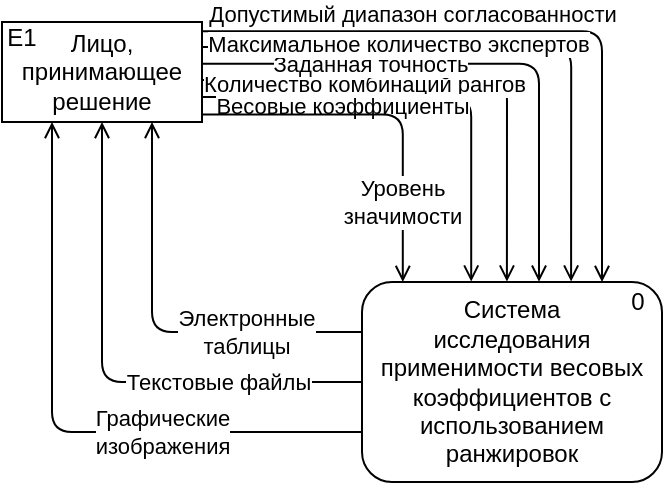 <mxfile version="22.0.4" type="github" pages="3">
  <diagram name="Уровень 0" id="52a04d89-c75d-2922-d76d-85b35f80e030">
    <mxGraphModel dx="1434" dy="758" grid="0" gridSize="10" guides="1" tooltips="1" connect="1" arrows="1" fold="1" page="1" pageScale="1" pageWidth="1100" pageHeight="850" background="none" math="0" shadow="0">
      <root>
        <mxCell id="0" />
        <mxCell id="1" parent="0" />
        <mxCell id="oWTbGT4PJ1LRHprJ6aO2-4" value="" style="group" parent="1" vertex="1" connectable="0">
          <mxGeometry x="340" y="205" width="153" height="105" as="geometry" />
        </mxCell>
        <mxCell id="oWTbGT4PJ1LRHprJ6aO2-2" value="Система&lt;br&gt;исследования применимости весовых коэффициентов с использованием ранжировок" style="html=1;dashed=0;whiteSpace=wrap;border-radius=5px;rounded=1;" parent="oWTbGT4PJ1LRHprJ6aO2-4" vertex="1">
          <mxGeometry y="5" width="150" height="100" as="geometry" />
        </mxCell>
        <mxCell id="oWTbGT4PJ1LRHprJ6aO2-3" value="0" style="shape=ellipse;html=1;dashed=0;whiteSpace=wrap;aspect=fixed;perimeter=ellipsePerimeter;strokeColor=none;fillColor=none;" parent="oWTbGT4PJ1LRHprJ6aO2-4" vertex="1">
          <mxGeometry x="123" width="30" height="30" as="geometry" />
        </mxCell>
        <mxCell id="oWTbGT4PJ1LRHprJ6aO2-6" value="" style="group" parent="1" vertex="1" connectable="0">
          <mxGeometry x="160" y="80" width="100" height="50" as="geometry" />
        </mxCell>
        <mxCell id="oWTbGT4PJ1LRHprJ6aO2-1" value="Лицо,&lt;br&gt;принимающее&lt;br&gt;решение" style="html=1;dashed=0;whiteSpace=wrap;" parent="oWTbGT4PJ1LRHprJ6aO2-6" vertex="1">
          <mxGeometry width="100" height="50" as="geometry" />
        </mxCell>
        <mxCell id="oWTbGT4PJ1LRHprJ6aO2-5" value="E1" style="rounded=0;whiteSpace=wrap;html=1;strokeColor=none;fillColor=none;" parent="oWTbGT4PJ1LRHprJ6aO2-6" vertex="1">
          <mxGeometry width="20" height="15" as="geometry" />
        </mxCell>
        <mxCell id="oWTbGT4PJ1LRHprJ6aO2-7" value="Допустимый диапазон согласованности" style="edgeStyle=orthogonalEdgeStyle;rounded=1;orthogonalLoop=1;jettySize=auto;html=1;entryX=0.8;entryY=0;entryDx=0;entryDy=0;endArrow=open;endFill=0;exitX=1;exitY=0.092;exitDx=0;exitDy=0;exitPerimeter=0;entryPerimeter=0;" parent="1" source="oWTbGT4PJ1LRHprJ6aO2-1" target="oWTbGT4PJ1LRHprJ6aO2-2" edge="1">
          <mxGeometry x="-0.355" y="9" relative="1" as="geometry">
            <mxPoint as="offset" />
          </mxGeometry>
        </mxCell>
        <mxCell id="oWTbGT4PJ1LRHprJ6aO2-8" value="Графические&lt;br&gt;изображения" style="edgeStyle=orthogonalEdgeStyle;rounded=1;orthogonalLoop=1;jettySize=auto;html=1;entryX=0.25;entryY=1;entryDx=0;entryDy=0;endArrow=open;endFill=0;exitX=0;exitY=0.75;exitDx=0;exitDy=0;" parent="1" source="oWTbGT4PJ1LRHprJ6aO2-2" target="oWTbGT4PJ1LRHprJ6aO2-1" edge="1">
          <mxGeometry x="-0.355" relative="1" as="geometry">
            <mxPoint as="offset" />
          </mxGeometry>
        </mxCell>
        <mxCell id="oWTbGT4PJ1LRHprJ6aO2-11" value="Количество комбинаций рангов" style="edgeStyle=orthogonalEdgeStyle;rounded=1;orthogonalLoop=1;jettySize=auto;html=1;endArrow=open;endFill=0;exitX=1.002;exitY=0.579;exitDx=0;exitDy=0;exitPerimeter=0;entryX=0.483;entryY=-0.002;entryDx=0;entryDy=0;entryPerimeter=0;" parent="1" source="oWTbGT4PJ1LRHprJ6aO2-1" target="oWTbGT4PJ1LRHprJ6aO2-2" edge="1">
          <mxGeometry x="-0.361" y="-2" relative="1" as="geometry">
            <mxPoint x="271" y="110" as="sourcePoint" />
            <mxPoint x="420" y="210" as="targetPoint" />
            <mxPoint as="offset" />
          </mxGeometry>
        </mxCell>
        <mxCell id="oWTbGT4PJ1LRHprJ6aO2-12" value="Весовые коэффициенты" style="edgeStyle=orthogonalEdgeStyle;rounded=1;orthogonalLoop=1;jettySize=auto;html=1;endArrow=open;endFill=0;exitX=1;exitY=0.75;exitDx=0;exitDy=0;entryX=0.364;entryY=-0.002;entryDx=0;entryDy=0;entryPerimeter=0;" parent="1" source="oWTbGT4PJ1LRHprJ6aO2-1" target="oWTbGT4PJ1LRHprJ6aO2-2" edge="1">
          <mxGeometry x="-0.383" y="-4" relative="1" as="geometry">
            <mxPoint x="270" y="121" as="sourcePoint" />
            <mxPoint x="400" y="210" as="targetPoint" />
            <mxPoint as="offset" />
          </mxGeometry>
        </mxCell>
        <mxCell id="oWTbGT4PJ1LRHprJ6aO2-13" value="Уровень&lt;br&gt;значимости" style="edgeStyle=orthogonalEdgeStyle;rounded=1;orthogonalLoop=1;jettySize=auto;html=1;endArrow=open;endFill=0;exitX=1;exitY=0.925;exitDx=0;exitDy=0;exitPerimeter=0;entryX=0.136;entryY=0;entryDx=0;entryDy=0;entryPerimeter=0;" parent="1" source="oWTbGT4PJ1LRHprJ6aO2-1" target="oWTbGT4PJ1LRHprJ6aO2-2" edge="1">
          <mxGeometry x="0.566" relative="1" as="geometry">
            <mxPoint x="270" y="130" as="sourcePoint" />
            <mxPoint x="410" y="220" as="targetPoint" />
            <mxPoint as="offset" />
          </mxGeometry>
        </mxCell>
        <mxCell id="oWTbGT4PJ1LRHprJ6aO2-27" value="Электронные&lt;br&gt;таблицы" style="edgeStyle=orthogonalEdgeStyle;rounded=1;orthogonalLoop=1;jettySize=auto;html=1;entryX=0.75;entryY=1;entryDx=0;entryDy=0;endArrow=open;endFill=0;exitX=0;exitY=0.25;exitDx=0;exitDy=0;" parent="1" source="oWTbGT4PJ1LRHprJ6aO2-2" target="oWTbGT4PJ1LRHprJ6aO2-1" edge="1">
          <mxGeometry x="-0.448" relative="1" as="geometry">
            <mxPoint x="350" y="270" as="sourcePoint" />
            <mxPoint x="180" y="140" as="targetPoint" />
            <mxPoint as="offset" />
          </mxGeometry>
        </mxCell>
        <mxCell id="oWTbGT4PJ1LRHprJ6aO2-10" value="Заданная точность" style="edgeStyle=orthogonalEdgeStyle;rounded=1;orthogonalLoop=1;jettySize=auto;html=1;entryX=0.59;entryY=-0.001;entryDx=0;entryDy=0;endArrow=open;endFill=0;exitX=1.002;exitY=0.418;exitDx=0;exitDy=0;entryPerimeter=0;exitPerimeter=0;" parent="1" source="oWTbGT4PJ1LRHprJ6aO2-1" target="oWTbGT4PJ1LRHprJ6aO2-2" edge="1">
          <mxGeometry x="-0.396" relative="1" as="geometry">
            <mxPoint x="270" y="103" as="sourcePoint" />
            <mxPoint x="455" y="220" as="targetPoint" />
            <mxPoint as="offset" />
          </mxGeometry>
        </mxCell>
        <mxCell id="oWTbGT4PJ1LRHprJ6aO2-9" value="Максимальное количество экспертов" style="edgeStyle=orthogonalEdgeStyle;rounded=1;orthogonalLoop=1;jettySize=auto;html=1;entryX=0.697;entryY=-0.002;entryDx=0;entryDy=0;endArrow=open;endFill=0;exitX=1;exitY=0.25;exitDx=0;exitDy=0;entryPerimeter=0;" parent="1" source="oWTbGT4PJ1LRHprJ6aO2-1" target="oWTbGT4PJ1LRHprJ6aO2-2" edge="1">
          <mxGeometry x="-0.351" y="2" relative="1" as="geometry">
            <mxPoint x="270" y="95" as="sourcePoint" />
            <mxPoint x="470" y="220" as="targetPoint" />
            <mxPoint as="offset" />
          </mxGeometry>
        </mxCell>
        <mxCell id="YdZolKqYLCWd1YVnNXKo-1" value="Текстовые файлы" style="edgeStyle=orthogonalEdgeStyle;rounded=1;orthogonalLoop=1;jettySize=auto;html=1;entryX=0.5;entryY=1;entryDx=0;entryDy=0;endArrow=open;endFill=0;exitX=0;exitY=0.5;exitDx=0;exitDy=0;" parent="1" source="oWTbGT4PJ1LRHprJ6aO2-2" target="oWTbGT4PJ1LRHprJ6aO2-1" edge="1">
          <mxGeometry x="-0.448" relative="1" as="geometry">
            <mxPoint x="350" y="245" as="sourcePoint" />
            <mxPoint x="245" y="140" as="targetPoint" />
            <mxPoint as="offset" />
          </mxGeometry>
        </mxCell>
      </root>
    </mxGraphModel>
  </diagram>
  <diagram id="nEhlRCSoVh1ugewXg1Bu" name="Уровень 1">
    <mxGraphModel dx="1195" dy="632" grid="1" gridSize="10" guides="1" tooltips="1" connect="1" arrows="1" fold="1" page="1" pageScale="1" pageWidth="827" pageHeight="1169" math="0" shadow="0">
      <root>
        <mxCell id="0" />
        <mxCell id="1" parent="0" />
        <mxCell id="tAZX2H4mfMrN9P4n4jRV-1" value="Уровень&lt;br style=&quot;font-size: 8px;&quot;&gt;значимости" style="endArrow=openThin;html=1;rounded=0;endFill=0;entryX=0.75;entryY=0;entryDx=0;entryDy=0;fontSize=8;" parent="1" target="TvzHAY7ZZ8JFt3XVQWxm-3" edge="1">
          <mxGeometry x="0.002" width="50" height="50" relative="1" as="geometry">
            <mxPoint x="232" y="30" as="sourcePoint" />
            <mxPoint x="490" y="180" as="targetPoint" />
            <mxPoint as="offset" />
          </mxGeometry>
        </mxCell>
        <mxCell id="VoEEvDSDLY2ooPTzQ5qZ-1" value="Весовые&lt;br style=&quot;font-size: 8px;&quot;&gt;коэффициенты" style="endArrow=openThin;html=1;rounded=0;endFill=0;entryX=0.75;entryY=0;entryDx=0;entryDy=0;fontSize=8;" parent="1" edge="1">
          <mxGeometry width="50" height="50" relative="1" as="geometry">
            <mxPoint x="150" y="30" as="sourcePoint" />
            <mxPoint x="151" y="125" as="targetPoint" />
          </mxGeometry>
        </mxCell>
        <mxCell id="DRrfU3QE0jib7lfwXf2O-5" value="Электронная&lt;br style=&quot;font-size: 8px;&quot;&gt;таблица&lt;br style=&quot;font-size: 8px;&quot;&gt;с входными&lt;br style=&quot;font-size: 8px;&quot;&gt;данными&lt;br style=&quot;font-size: 8px;&quot;&gt;для экспертов" style="edgeStyle=elbowEdgeStyle;rounded=0;orthogonalLoop=1;jettySize=auto;html=1;endArrow=openThin;endFill=0;entryX=1;entryY=0.5;entryDx=0;entryDy=0;fontSize=8;" parent="1" source="ZBRSyutQxxAG7Q9DfjHJ-3" target="P8uqClvPOzKiS5UQ_5oF-3" edge="1">
          <mxGeometry relative="1" as="geometry">
            <mxPoint x="786" y="355" as="targetPoint" />
            <Array as="points">
              <mxPoint x="791" y="453" />
            </Array>
          </mxGeometry>
        </mxCell>
        <mxCell id="ZBRSyutQxxAG7Q9DfjHJ-3" value="&lt;font style=&quot;font-size: 12px;&quot;&gt;D1&lt;/font&gt;" style="html=1;dashed=0;whiteSpace=wrap;shape=mxgraph.dfd.dataStoreID;align=left;spacingLeft=3;points=[[0,0],[0.5,0],[1,0],[0,0.5],[1,0.5],[0,1],[0.5,1],[1,1]];fontSize=8;" parent="1" vertex="1">
          <mxGeometry x="480" y="160" width="160" height="30" as="geometry" />
        </mxCell>
        <mxCell id="DRrfU3QE0jib7lfwXf2O-4" value="Текстовый&lt;br style=&quot;font-size: 8px;&quot;&gt;файл" style="rounded=0;orthogonalLoop=1;jettySize=auto;html=1;endArrow=openThin;endFill=0;exitX=0.779;exitY=0.99;exitDx=0;exitDy=0;exitPerimeter=0;fontSize=8;entryX=0.75;entryY=0;entryDx=0;entryDy=0;" parent="1" source="ZBRSyutQxxAG7Q9DfjHJ-8" target="P8uqClvPOzKiS5UQ_5oF-3" edge="1">
          <mxGeometry relative="1" as="geometry">
            <Array as="points">
              <mxPoint x="708" y="377" />
              <mxPoint x="753" y="377" />
              <mxPoint x="753" y="604" />
              <mxPoint x="689" y="604" />
            </Array>
            <mxPoint x="690" y="659" as="targetPoint" />
          </mxGeometry>
        </mxCell>
        <mxCell id="ZBRSyutQxxAG7Q9DfjHJ-8" value="&lt;font style=&quot;font-size: 12px;&quot;&gt;D2&lt;/font&gt;" style="html=1;dashed=0;whiteSpace=wrap;shape=mxgraph.dfd.dataStoreID;align=left;spacingLeft=3;points=[[0,0],[0.5,0],[1,0],[0,0.5],[1,0.5],[0,1],[0.5,1],[1,1]];fontSize=8;" parent="1" vertex="1">
          <mxGeometry x="584" y="270" width="160" height="30" as="geometry" />
        </mxCell>
        <mxCell id="ZBRSyutQxxAG7Q9DfjHJ-13" value="&#xa;&lt;span style=&quot;color: rgb(0, 0, 0); font-family: Helvetica; font-size: 12px; font-style: normal; font-variant-ligatures: normal; font-variant-caps: normal; font-weight: 400; letter-spacing: normal; orphans: 2; text-align: center; text-indent: 0px; text-transform: none; widows: 2; word-spacing: 0px; -webkit-text-stroke-width: 0px; background-color: rgb(251, 251, 251); text-decoration-thickness: initial; text-decoration-style: initial; text-decoration-color: initial; float: none; display: inline !important;&quot;&gt;Электронная таблица&lt;/span&gt;&lt;br style=&quot;border-color: var(--border-color); color: rgb(0, 0, 0); font-family: Helvetica; font-size: 12px; font-style: normal; font-variant-ligatures: normal; font-variant-caps: normal; font-weight: 400; letter-spacing: normal; orphans: 2; text-align: center; text-indent: 0px; text-transform: none; widows: 2; word-spacing: 0px; -webkit-text-stroke-width: 0px; background-color: rgb(251, 251, 251); text-decoration-thickness: initial; text-decoration-style: initial; text-decoration-color: initial;&quot;&gt;&lt;span style=&quot;color: rgb(0, 0, 0); font-family: Helvetica; font-size: 12px; font-style: normal; font-variant-ligatures: normal; font-variant-caps: normal; font-weight: 400; letter-spacing: normal; orphans: 2; text-align: center; text-indent: 0px; text-transform: none; widows: 2; word-spacing: 0px; -webkit-text-stroke-width: 0px; background-color: rgb(251, 251, 251); text-decoration-thickness: initial; text-decoration-style: initial; text-decoration-color: initial; float: none; display: inline !important;&quot;&gt;&quot;общая_информация&quot;&lt;/span&gt;&#xa;&#xa;" style="text;html=1;strokeColor=none;fillColor=none;align=center;verticalAlign=middle;whiteSpace=wrap;rounded=0;fontSize=12;" parent="1" vertex="1">
          <mxGeometry x="550" y="177" width="50" height="10" as="geometry" />
        </mxCell>
        <mxCell id="ZBRSyutQxxAG7Q9DfjHJ-14" value="Текстовый файл&amp;nbsp;&lt;br style=&quot;font-size: 12px;&quot;&gt;&quot;отчет&quot;" style="text;html=1;strokeColor=none;fillColor=none;align=center;verticalAlign=middle;whiteSpace=wrap;rounded=0;fontSize=12;" parent="1" vertex="1">
          <mxGeometry x="614" y="280" width="130" height="10" as="geometry" />
        </mxCell>
        <mxCell id="ZBRSyutQxxAG7Q9DfjHJ-15" value="" style="group;fontSize=8;shadow=1;" parent="1" vertex="1" connectable="0">
          <mxGeometry x="230" y="300" width="153" height="105" as="geometry" />
        </mxCell>
        <mxCell id="ZBRSyutQxxAG7Q9DfjHJ-16" value="Расчёт ранжировок от экспертов" style="html=1;dashed=0;whiteSpace=wrap;border-radius=5px;rounded=1;shadow=1;glass=0;fontSize=12;" parent="ZBRSyutQxxAG7Q9DfjHJ-15" vertex="1">
          <mxGeometry y="5" width="150" height="100" as="geometry" />
        </mxCell>
        <mxCell id="ZBRSyutQxxAG7Q9DfjHJ-17" value="2" style="shape=ellipse;html=1;dashed=0;whiteSpace=wrap;aspect=fixed;perimeter=ellipsePerimeter;strokeColor=none;fillColor=none;fontSize=12;" parent="ZBRSyutQxxAG7Q9DfjHJ-15" vertex="1">
          <mxGeometry x="123" width="30" height="30" as="geometry" />
        </mxCell>
        <mxCell id="ZBRSyutQxxAG7Q9DfjHJ-24" value="Матрица из&lt;br style=&quot;font-size: 8px;&quot;&gt;комбинаций&lt;br style=&quot;font-size: 8px;&quot;&gt;рангов" style="endArrow=none;html=1;endFill=0;edgeStyle=elbowEdgeStyle;elbow=vertical;jumpStyle=none;exitX=0.5;exitY=0;exitDx=0;exitDy=0;startArrow=openThin;startFill=0;fontSize=8;rounded=0;entryX=0.282;entryY=0.992;entryDx=0;entryDy=0;entryPerimeter=0;" parent="1" source="ZBRSyutQxxAG7Q9DfjHJ-16" edge="1" target="ZBRSyutQxxAG7Q9DfjHJ-3">
          <mxGeometry x="0.19" width="50" height="50" relative="1" as="geometry">
            <mxPoint x="256" y="278" as="sourcePoint" />
            <mxPoint x="392" y="175" as="targetPoint" />
            <Array as="points">
              <mxPoint x="364" y="220" />
            </Array>
            <mxPoint as="offset" />
          </mxGeometry>
        </mxCell>
        <mxCell id="TvzHAY7ZZ8JFt3XVQWxm-2" value="" style="group;fontSize=8;" parent="1" vertex="1" connectable="0">
          <mxGeometry x="120" y="120" width="153" height="105" as="geometry" />
        </mxCell>
        <mxCell id="s-TP4yvau5YRzcV3XmUi-1" style="edgeStyle=orthogonalEdgeStyle;rounded=0;orthogonalLoop=1;jettySize=auto;html=1;endArrow=none;endFill=0;fontSize=8;" parent="TvzHAY7ZZ8JFt3XVQWxm-2" source="TvzHAY7ZZ8JFt3XVQWxm-3" edge="1">
          <mxGeometry relative="1" as="geometry">
            <mxPoint x="340.721" y="55" as="targetPoint" />
          </mxGeometry>
        </mxCell>
        <mxCell id="TvzHAY7ZZ8JFt3XVQWxm-3" value="Обработка входных данных" style="html=1;dashed=0;whiteSpace=wrap;border-radius=5px;rounded=1;shadow=1;fontSize=12;" parent="TvzHAY7ZZ8JFt3XVQWxm-2" vertex="1">
          <mxGeometry y="5" width="150" height="100" as="geometry" />
        </mxCell>
        <mxCell id="TvzHAY7ZZ8JFt3XVQWxm-4" value="1" style="shape=ellipse;html=1;dashed=0;whiteSpace=wrap;aspect=fixed;perimeter=ellipsePerimeter;strokeColor=none;fillColor=none;fontSize=12;" parent="TvzHAY7ZZ8JFt3XVQWxm-2" vertex="1">
          <mxGeometry x="123" width="30" height="30" as="geometry" />
        </mxCell>
        <mxCell id="EWxJyevyDxl_vBNgvt2L-1" value="&lt;font style=&quot;font-size: 8px;&quot;&gt;Количество&lt;br style=&quot;border-color: var(--border-color); font-size: 8px;&quot;&gt;комбинаций&lt;br style=&quot;border-color: var(--border-color); font-size: 8px;&quot;&gt;рангов&lt;/font&gt;" style="endArrow=openThin;html=1;rounded=0;endFill=0;entryX=0;entryY=0.5;entryDx=0;entryDy=0;fontSize=8;" parent="1" target="TvzHAY7ZZ8JFt3XVQWxm-3" edge="1">
          <mxGeometry width="50" height="50" relative="1" as="geometry">
            <mxPoint x="7" y="175" as="sourcePoint" />
            <mxPoint x="77" y="163" as="targetPoint" />
          </mxGeometry>
        </mxCell>
        <mxCell id="EWxJyevyDxl_vBNgvt2L-7" value="" style="group;fontSize=8;shadow=1;" parent="1" vertex="1" connectable="0">
          <mxGeometry x="372" y="480" width="153" height="105" as="geometry" />
        </mxCell>
        <mxCell id="EWxJyevyDxl_vBNgvt2L-9" value="Проверка допустимости решения" style="html=1;dashed=0;whiteSpace=wrap;border-radius=5px;rounded=1;shadow=1;perimeterSpacing=0;strokeWidth=1;fontSize=12;" parent="EWxJyevyDxl_vBNgvt2L-7" vertex="1">
          <mxGeometry y="5" width="150" height="100" as="geometry" />
        </mxCell>
        <mxCell id="EWxJyevyDxl_vBNgvt2L-10" value="3" style="shape=ellipse;html=1;dashed=0;whiteSpace=wrap;aspect=fixed;perimeter=ellipsePerimeter;strokeColor=none;fillColor=none;fontSize=12;" parent="EWxJyevyDxl_vBNgvt2L-7" vertex="1">
          <mxGeometry x="123" width="30" height="30" as="geometry" />
        </mxCell>
        <mxCell id="EWxJyevyDxl_vBNgvt2L-31" value="Статистические показатели матриц,&lt;br style=&quot;font-size: 8px;&quot;&gt;матрицы,&lt;br style=&quot;font-size: 8px;&quot;&gt;весовые коэффициенты матриц" style="endArrow=openThin;html=1;rounded=0;endFill=0;entryX=-0.001;entryY=0.347;entryDx=0;entryDy=0;exitX=0.5;exitY=1;exitDx=0;exitDy=0;edgeStyle=elbowEdgeStyle;entryPerimeter=0;fontSize=8;elbow=vertical;" parent="1" source="ZBRSyutQxxAG7Q9DfjHJ-16" target="EWxJyevyDxl_vBNgvt2L-9" edge="1">
          <mxGeometry x="-0.649" y="2" width="50" height="50" relative="1" as="geometry">
            <mxPoint x="336" y="520" as="sourcePoint" />
            <mxPoint x="388" y="448" as="targetPoint" />
            <Array as="points">
              <mxPoint x="325" y="520" />
            </Array>
            <mxPoint as="offset" />
          </mxGeometry>
        </mxCell>
        <mxCell id="DRrfU3QE0jib7lfwXf2O-1" value="Электронная таблица&lt;br style=&quot;font-size: 8px;&quot;&gt;с решением экспертов" style="edgeStyle=elbowEdgeStyle;rounded=0;orthogonalLoop=1;jettySize=auto;html=1;entryX=0;entryY=0.5;entryDx=0;entryDy=0;endArrow=openThin;endFill=0;fontSize=8;elbow=vertical;" parent="1" source="EWxJyevyDxl_vBNgvt2L-33" target="P8uqClvPOzKiS5UQ_5oF-3" edge="1">
          <mxGeometry x="0.15" y="6" relative="1" as="geometry">
            <Array as="points">
              <mxPoint x="445" y="739" />
            </Array>
            <mxPoint as="offset" />
          </mxGeometry>
        </mxCell>
        <mxCell id="EWxJyevyDxl_vBNgvt2L-33" value="&lt;font style=&quot;font-size: 12px;&quot;&gt;D3&lt;/font&gt;" style="html=1;dashed=0;whiteSpace=wrap;shape=mxgraph.dfd.dataStoreID;align=left;spacingLeft=3;points=[[0,0],[0.5,0],[1,0],[0,0.5],[1,0.5],[0,1],[0.5,1],[1,1]];fontSize=8;" parent="1" vertex="1">
          <mxGeometry x="365" y="655" width="160" height="30" as="geometry" />
        </mxCell>
        <mxCell id="EWxJyevyDxl_vBNgvt2L-34" value="Электронная таблица&lt;br style=&quot;font-size: 12px;&quot;&gt;&quot;выбор_№_экспертов&quot;" style="text;html=1;strokeColor=none;fillColor=none;align=center;verticalAlign=middle;whiteSpace=wrap;rounded=0;fontSize=12;" parent="1" vertex="1">
          <mxGeometry x="395" y="665" width="130" height="10" as="geometry" />
        </mxCell>
        <mxCell id="EWxJyevyDxl_vBNgvt2L-37" value="Точность расчёта" style="endArrow=openThin;html=1;rounded=0;endFill=0;entryX=0.836;entryY=0.027;entryDx=0;entryDy=0;fontSize=8;entryPerimeter=0;exitX=0.849;exitY=1.01;exitDx=0;exitDy=0;exitPerimeter=0;" parent="1" target="EWxJyevyDxl_vBNgvt2L-33" edge="1" source="EWxJyevyDxl_vBNgvt2L-9">
          <mxGeometry x="-0.026" width="50" height="50" relative="1" as="geometry">
            <mxPoint x="610" y="330" as="sourcePoint" />
            <mxPoint x="489" y="472" as="targetPoint" />
            <mxPoint as="offset" />
          </mxGeometry>
        </mxCell>
        <mxCell id="EWxJyevyDxl_vBNgvt2L-39" value="" style="endArrow=openThin;html=1;rounded=0;endFill=0;fontSize=8;edgeStyle=elbowEdgeStyle;elbow=vertical;entryX=0.324;entryY=-0.007;entryDx=0;entryDy=0;entryPerimeter=0;" parent="1" edge="1" target="ZBRSyutQxxAG7Q9DfjHJ-3">
          <mxGeometry width="50" height="50" relative="1" as="geometry">
            <mxPoint x="232" y="98" as="sourcePoint" />
            <mxPoint x="409" y="175" as="targetPoint" />
            <Array as="points">
              <mxPoint x="387" y="113" />
            </Array>
          </mxGeometry>
        </mxCell>
        <mxCell id="EWxJyevyDxl_vBNgvt2L-40" value="" style="endArrow=openThin;html=1;rounded=0;endFill=0;edgeStyle=elbowEdgeStyle;fontSize=8;elbow=vertical;entryX=0.751;entryY=-0.011;entryDx=0;entryDy=0;entryPerimeter=0;" parent="1" edge="1" target="ZBRSyutQxxAG7Q9DfjHJ-3">
          <mxGeometry width="50" height="50" relative="1" as="geometry">
            <mxPoint x="151" y="97" as="sourcePoint" />
            <mxPoint x="437" y="175" as="targetPoint" />
            <Array as="points">
              <mxPoint x="404" y="99" />
            </Array>
          </mxGeometry>
        </mxCell>
        <mxCell id="EWxJyevyDxl_vBNgvt2L-41" value="&lt;font style=&quot;font-size: 8px;&quot;&gt;Оптимальные&lt;br style=&quot;font-size: 8px;&quot;&gt;весовые&lt;br style=&quot;font-size: 8px;&quot;&gt;коэффициенты&lt;/font&gt;" style="edgeStyle=elbowEdgeStyle;orthogonalLoop=1;jettySize=auto;html=1;exitX=0.5;exitY=1;exitDx=0;exitDy=0;entryX=0.216;entryY=-0.009;entryDx=0;entryDy=0;entryPerimeter=0;endArrow=openThin;endFill=0;fontSize=8;elbow=vertical;rounded=0;" parent="1" source="EWxJyevyDxl_vBNgvt2L-9" target="EWxJyevyDxl_vBNgvt2L-33" edge="1">
          <mxGeometry x="-0.119" y="-11" relative="1" as="geometry">
            <mxPoint as="offset" />
          </mxGeometry>
        </mxCell>
        <mxCell id="DRrfU3QE0jib7lfwXf2O-3" value="Диаграммы" style="edgeStyle=elbowEdgeStyle;rounded=0;orthogonalLoop=1;jettySize=auto;html=1;endArrow=openThin;endFill=0;entryX=0;entryY=0.75;entryDx=0;entryDy=0;fontSize=8;elbow=vertical;" parent="1" source="EWxJyevyDxl_vBNgvt2L-42" target="P8uqClvPOzKiS5UQ_5oF-3" edge="1">
          <mxGeometry x="0.181" relative="1" as="geometry">
            <mxPoint x="564" y="739" as="targetPoint" />
            <Array as="points">
              <mxPoint x="388" y="764" />
            </Array>
            <mxPoint as="offset" />
          </mxGeometry>
        </mxCell>
        <mxCell id="EWxJyevyDxl_vBNgvt2L-42" value="&lt;font style=&quot;font-size: 12px;&quot;&gt;D4&lt;/font&gt;" style="html=1;dashed=0;whiteSpace=wrap;shape=mxgraph.dfd.dataStoreID;align=left;spacingLeft=3;points=[[0,0],[0.5,0],[1,0],[0,0.5],[1,0.5],[0,1],[0.5,1],[1,1]];fontSize=8;" parent="1" vertex="1">
          <mxGeometry x="136" y="599" width="160" height="30" as="geometry" />
        </mxCell>
        <mxCell id="EWxJyevyDxl_vBNgvt2L-43" value="Директория&lt;br style=&quot;font-size: 12px;&quot;&gt;&quot;Диаграммы&quot;" style="text;html=1;strokeColor=none;fillColor=none;align=center;verticalAlign=middle;whiteSpace=wrap;rounded=0;fontSize=12;" parent="1" vertex="1">
          <mxGeometry x="166" y="609" width="130" height="10" as="geometry" />
        </mxCell>
        <mxCell id="EWxJyevyDxl_vBNgvt2L-46" value="" style="endArrow=openThin;html=1;rounded=0;endFill=0;entryX=0.767;entryY=-0.01;entryDx=0;entryDy=0;entryPerimeter=0;fontSize=8;edgeStyle=elbowEdgeStyle;elbow=vertical;" parent="1" target="EWxJyevyDxl_vBNgvt2L-42" edge="1">
          <mxGeometry width="50" height="50" relative="1" as="geometry">
            <mxPoint x="310" y="520" as="sourcePoint" />
            <mxPoint x="302" y="575" as="targetPoint" />
            <Array as="points">
              <mxPoint x="320" y="550" />
            </Array>
          </mxGeometry>
        </mxCell>
        <mxCell id="EWxJyevyDxl_vBNgvt2L-47" value="" style="edgeStyle=elbowEdgeStyle;orthogonalLoop=1;jettySize=auto;html=1;endArrow=openThin;endFill=0;fontSize=8;entryX=0.972;entryY=1.002;entryDx=0;entryDy=0;entryPerimeter=0;elbow=vertical;rounded=0;" parent="1" target="EWxJyevyDxl_vBNgvt2L-42" edge="1">
          <mxGeometry relative="1" as="geometry">
            <mxPoint x="400" y="640" as="sourcePoint" />
            <mxPoint x="266" y="629" as="targetPoint" />
            <Array as="points">
              <mxPoint x="340" y="640" />
            </Array>
          </mxGeometry>
        </mxCell>
        <mxCell id="IASmJn2q9I9iI0z0U0fi-1" value="Допустимый диапазон согласованности" style="rounded=1;orthogonalLoop=1;jettySize=auto;html=1;entryX=1;entryY=0.75;entryDx=0;entryDy=0;endArrow=openThin;endFill=0;fontSize=8;" parent="1" target="EWxJyevyDxl_vBNgvt2L-9" edge="1">
          <mxGeometry x="-0.253" relative="1" as="geometry">
            <mxPoint as="offset" />
            <mxPoint x="720" y="560" as="sourcePoint" />
            <mxPoint x="831" y="642" as="targetPoint" />
          </mxGeometry>
        </mxCell>
        <mxCell id="IASmJn2q9I9iI0z0U0fi-2" value="Заданная точность" style="rounded=1;orthogonalLoop=1;jettySize=auto;html=1;entryX=1;entryY=0.633;entryDx=0;entryDy=0;endArrow=openThin;endFill=0;entryPerimeter=0;fontSize=8;" parent="1" edge="1">
          <mxGeometry x="-0.162" y="1" relative="1" as="geometry">
            <mxPoint x="720" y="506" as="sourcePoint" />
            <mxPoint x="522.0" y="504.3" as="targetPoint" />
            <mxPoint as="offset" />
          </mxGeometry>
        </mxCell>
        <mxCell id="kYNXlCYoRxAUwQLYBaoS-1" value="Неудовлетворительный&lt;br style=&quot;font-size: 8px;&quot;&gt;результат" style="rounded=0;orthogonalLoop=1;jettySize=auto;html=1;exitX=0.25;exitY=0;exitDx=0;exitDy=0;entryX=1;entryY=0.5;entryDx=0;entryDy=0;endArrow=openThin;endFill=0;fontSize=8;elbow=vertical;" parent="1" source="EWxJyevyDxl_vBNgvt2L-9" target="ZBRSyutQxxAG7Q9DfjHJ-16" edge="1">
          <mxGeometry x="-0.778" relative="1" as="geometry">
            <Array as="points">
              <mxPoint x="410" y="459" />
              <mxPoint x="410" y="355" />
            </Array>
            <mxPoint as="offset" />
          </mxGeometry>
        </mxCell>
        <mxCell id="P8uqClvPOzKiS5UQ_5oF-1" value="" style="group;fontSize=8;shadow=1;" parent="1" vertex="1" connectable="0">
          <mxGeometry x="577" y="684" width="153" height="105" as="geometry" />
        </mxCell>
        <mxCell id="P8uqClvPOzKiS5UQ_5oF-3" value="Сохранение файлов на компьютере пользователя" style="html=1;dashed=0;whiteSpace=wrap;border-radius=5px;rounded=1;shadow=1;perimeterSpacing=0;strokeWidth=1;fontSize=12;" parent="P8uqClvPOzKiS5UQ_5oF-1" vertex="1">
          <mxGeometry y="5" width="150" height="100" as="geometry" />
        </mxCell>
        <mxCell id="P8uqClvPOzKiS5UQ_5oF-4" value="4" style="shape=ellipse;html=1;dashed=0;whiteSpace=wrap;aspect=fixed;perimeter=ellipsePerimeter;strokeColor=none;fillColor=none;fontSize=12;" parent="P8uqClvPOzKiS5UQ_5oF-1" vertex="1">
          <mxGeometry x="123" width="30" height="30" as="geometry" />
        </mxCell>
        <mxCell id="DRrfU3QE0jib7lfwXf2O-6" value="Графические&lt;br style=&quot;border-color: var(--border-color); font-size: 8px;&quot;&gt;изображения" style="edgeStyle=orthogonalEdgeStyle;rounded=0;orthogonalLoop=1;jettySize=auto;html=1;endArrow=openThin;endFill=0;fontSize=8;" parent="1" edge="1">
          <mxGeometry x="-0.519" relative="1" as="geometry">
            <mxPoint x="600" y="926.143" as="targetPoint" />
            <mxPoint x="600.029" y="789" as="sourcePoint" />
            <mxPoint as="offset" />
          </mxGeometry>
        </mxCell>
        <mxCell id="MHVPiUY0vqRdY51uO9Iz-2" value="Текстовые файлы" style="edgeStyle=orthogonalEdgeStyle;rounded=0;orthogonalLoop=1;jettySize=auto;html=1;endArrow=openThin;endFill=0;fontSize=8;" parent="1" edge="1">
          <mxGeometry relative="1" as="geometry">
            <mxPoint x="653.08" y="926.143" as="targetPoint" />
            <mxPoint x="653.109" y="789" as="sourcePoint" />
            <mxPoint as="offset" />
          </mxGeometry>
        </mxCell>
        <mxCell id="1jCw2LJO2FSp1moK3a5n-1" value="&lt;font style=&quot;font-size: 8px;&quot;&gt;Электронные&lt;br style=&quot;border-color: var(--border-color); font-size: 8px;&quot;&gt;таблицы&lt;/font&gt;" style="edgeStyle=orthogonalEdgeStyle;rounded=0;orthogonalLoop=1;jettySize=auto;html=1;endArrow=openThin;endFill=0;fontSize=8;" parent="1" edge="1">
          <mxGeometry x="-0.49" relative="1" as="geometry">
            <mxPoint x="708" y="926.143" as="targetPoint" />
            <mxPoint x="708.029" y="789" as="sourcePoint" />
            <mxPoint as="offset" />
          </mxGeometry>
        </mxCell>
        <mxCell id="ZBRSyutQxxAG7Q9DfjHJ-19" value="&lt;div style=&quot;font-size: 6px;&quot;&gt;&lt;span style=&quot;font-size: 6px;&quot;&gt;Исходные показатели,&lt;/span&gt;&lt;/div&gt;&lt;font style=&quot;font-size: 6px;&quot;&gt;&lt;div style=&quot;font-size: 6px;&quot;&gt;ранги исходных данных,&lt;/div&gt;&lt;div style=&quot;font-size: 6px;&quot;&gt;матрица из комбинаций рангов&lt;/div&gt;&lt;/font&gt;" style="endArrow=openThin;html=1;rounded=0;endFill=0;entryX=0;entryY=0.5;entryDx=0;entryDy=0;align=center;fontSize=6;" parent="1" target="ZBRSyutQxxAG7Q9DfjHJ-3" edge="1">
          <mxGeometry x="-1" y="-86" width="50" height="50" relative="1" as="geometry">
            <mxPoint x="410" y="175" as="sourcePoint" />
            <mxPoint x="450" y="180" as="targetPoint" />
            <mxPoint x="-86" y="-86" as="offset" />
          </mxGeometry>
        </mxCell>
        <mxCell id="WG2xdITexDKhXLt_3LFH-1" value="&lt;font style=&quot;font-size: 12px;&quot;&gt;D2&lt;/font&gt;" style="html=1;dashed=0;whiteSpace=wrap;shape=mxgraph.dfd.dataStoreID;align=left;spacingLeft=3;points=[[0,0],[0.5,0],[1,0],[0,0.5],[1,0.5],[0,1],[0.5,1],[1,1]];fontSize=8;" vertex="1" parent="1">
          <mxGeometry x="29" y="270" width="160" height="30" as="geometry" />
        </mxCell>
        <mxCell id="WG2xdITexDKhXLt_3LFH-2" value="Текстовый файл&amp;nbsp;&lt;br style=&quot;font-size: 12px;&quot;&gt;&quot;отчет&quot;" style="text;html=1;strokeColor=none;fillColor=none;align=center;verticalAlign=middle;whiteSpace=wrap;rounded=0;fontSize=12;" vertex="1" parent="1">
          <mxGeometry x="59" y="280" width="130" height="10" as="geometry" />
        </mxCell>
        <mxCell id="WG2xdITexDKhXLt_3LFH-3" value="&lt;font style=&quot;font-size: 8px;&quot;&gt;Максимальное&lt;br style=&quot;border-color: var(--border-color); font-size: 8px;&quot;&gt;количество экспертов&lt;/font&gt;" style="endArrow=openThin;html=1;rounded=0;endFill=0;fontSize=8;entryX=0;entryY=0.5;entryDx=0;entryDy=0;" edge="1" parent="1" target="ZBRSyutQxxAG7Q9DfjHJ-16">
          <mxGeometry x="-0.524" width="50" height="50" relative="1" as="geometry">
            <mxPoint x="20" y="355" as="sourcePoint" />
            <mxPoint x="261" y="309" as="targetPoint" />
            <mxPoint as="offset" />
          </mxGeometry>
        </mxCell>
        <mxCell id="WG2xdITexDKhXLt_3LFH-4" value="Длительность&lt;br style=&quot;font-size: 8px;&quot;&gt;расчёта" style="rounded=0;orthogonalLoop=1;jettySize=auto;html=1;endArrow=openThin;endFill=0;fontSize=8;jumpStyle=none;exitX=0;exitY=0.25;exitDx=0;exitDy=0;entryX=0.5;entryY=1;entryDx=0;entryDy=0;edgeStyle=elbowEdgeStyle;elbow=vertical;" edge="1" parent="1" source="ZBRSyutQxxAG7Q9DfjHJ-16" target="WG2xdITexDKhXLt_3LFH-1">
          <mxGeometry x="-0.089" y="2" relative="1" as="geometry">
            <mxPoint x="499" y="277" as="targetPoint" />
            <mxPoint as="offset" />
            <mxPoint x="390" y="329" as="sourcePoint" />
            <Array as="points">
              <mxPoint x="171" y="328" />
            </Array>
          </mxGeometry>
        </mxCell>
        <mxCell id="WG2xdITexDKhXLt_3LFH-5" value="Длительность&lt;br style=&quot;font-size: 8px;&quot;&gt;обработки" style="rounded=0;orthogonalLoop=1;jettySize=auto;html=1;entryX=0.5;entryY=0;entryDx=0;entryDy=0;endArrow=openThin;endFill=0;fontSize=8;edgeStyle=orthogonalEdgeStyle;" edge="1" parent="1" source="TvzHAY7ZZ8JFt3XVQWxm-3" target="WG2xdITexDKhXLt_3LFH-1">
          <mxGeometry relative="1" as="geometry" />
        </mxCell>
        <mxCell id="uoD_TEHZXoY820mjEK_B-1" value="Длительность проверки&lt;br style=&quot;font-size: 8px;&quot;&gt;Точность расчёта&lt;br style=&quot;font-size: 8px;&quot;&gt;" style="rounded=0;orthogonalLoop=1;jettySize=auto;html=1;endArrow=openThin;endFill=0;fontSize=8;entryX=0;entryY=0.5;entryDx=0;entryDy=0;edgeStyle=elbowEdgeStyle;elbow=vertical;exitX=0.75;exitY=0;exitDx=0;exitDy=0;" parent="1" source="EWxJyevyDxl_vBNgvt2L-9" edge="1" target="ZBRSyutQxxAG7Q9DfjHJ-8">
          <mxGeometry x="0.189" relative="1" as="geometry">
            <mxPoint x="489" y="267" as="targetPoint" />
            <mxPoint as="offset" />
            <Array as="points">
              <mxPoint x="440" y="285" />
            </Array>
          </mxGeometry>
        </mxCell>
        <mxCell id="WG2xdITexDKhXLt_3LFH-8" value="&lt;font style=&quot;font-size: 12px;&quot;&gt;D3&lt;/font&gt;" style="html=1;dashed=0;whiteSpace=wrap;shape=mxgraph.dfd.dataStoreID;align=left;spacingLeft=3;points=[[0,0],[0.5,0],[1,0],[0,0.5],[1,0.5],[0,1],[0.5,1],[1,1]];fontSize=8;" vertex="1" parent="1">
          <mxGeometry x="90" y="490" width="160" height="30" as="geometry" />
        </mxCell>
        <mxCell id="WG2xdITexDKhXLt_3LFH-9" value="Электронная таблица&lt;br style=&quot;font-size: 12px;&quot;&gt;&quot;выбор_№_экспертов&quot;" style="text;html=1;strokeColor=none;fillColor=none;align=center;verticalAlign=middle;whiteSpace=wrap;rounded=0;fontSize=12;" vertex="1" parent="1">
          <mxGeometry x="120" y="500" width="130" height="10" as="geometry" />
        </mxCell>
        <mxCell id="WG2xdITexDKhXLt_3LFH-10" value="Весовые коэффициенты&lt;br&gt;матриц" style="endArrow=openThin;html=1;rounded=0;endFill=0;entryX=0.5;entryY=0;entryDx=0;entryDy=0;exitX=0;exitY=0.75;exitDx=0;exitDy=0;edgeStyle=elbowEdgeStyle;fontSize=8;elbow=vertical;" edge="1" parent="1" source="ZBRSyutQxxAG7Q9DfjHJ-16" target="WG2xdITexDKhXLt_3LFH-8">
          <mxGeometry x="0.294" width="50" height="50" relative="1" as="geometry">
            <mxPoint x="315" y="415" as="sourcePoint" />
            <mxPoint x="382" y="530" as="targetPoint" />
            <Array as="points">
              <mxPoint x="210" y="380" />
            </Array>
            <mxPoint as="offset" />
          </mxGeometry>
        </mxCell>
      </root>
    </mxGraphModel>
  </diagram>
  <diagram id="SKCIcvAI3RmWdlULbRTb" name="Уровень 2 Процесс4">
    <mxGraphModel dx="1434" dy="758" grid="0" gridSize="10" guides="1" tooltips="1" connect="1" arrows="1" fold="1" page="1" pageScale="1" pageWidth="1169" pageHeight="827" math="0" shadow="0">
      <root>
        <mxCell id="0" />
        <mxCell id="1" parent="0" />
        <mxCell id="ActSyLFxgaK-SZaVAzq7-1" value="" style="group;fontSize=9;shadow=1;" parent="1" vertex="1" connectable="0">
          <mxGeometry x="180" y="192" width="153" height="105" as="geometry" />
        </mxCell>
        <mxCell id="wM3EJiI2qsp5RDD22HrX-4" value="" style="edgeStyle=elbowEdgeStyle;rounded=0;orthogonalLoop=1;jettySize=auto;html=1;endArrow=none;endFill=0;elbow=vertical;" parent="ActSyLFxgaK-SZaVAzq7-1" source="ActSyLFxgaK-SZaVAzq7-2" edge="1">
          <mxGeometry relative="1" as="geometry">
            <mxPoint x="191" y="236" as="targetPoint" />
            <Array as="points">
              <mxPoint x="207" y="60" />
            </Array>
          </mxGeometry>
        </mxCell>
        <mxCell id="ActSyLFxgaK-SZaVAzq7-2" value="Сохранение графических изображений на компьютере пользователя" style="html=1;dashed=0;whiteSpace=wrap;border-radius=5px;rounded=1;shadow=1;perimeterSpacing=0;strokeWidth=1;" parent="ActSyLFxgaK-SZaVAzq7-1" vertex="1">
          <mxGeometry y="5" width="150" height="100" as="geometry" />
        </mxCell>
        <mxCell id="ActSyLFxgaK-SZaVAzq7-3" value="41" style="shape=ellipse;html=1;dashed=0;whiteSpace=wrap;aspect=fixed;perimeter=ellipsePerimeter;strokeColor=none;fillColor=none;" parent="ActSyLFxgaK-SZaVAzq7-1" vertex="1">
          <mxGeometry x="123" width="30" height="30" as="geometry" />
        </mxCell>
        <mxCell id="wM3EJiI2qsp5RDD22HrX-3" value="Диаграммы" style="edgeStyle=elbowEdgeStyle;rounded=0;orthogonalLoop=1;jettySize=auto;html=1;entryX=0;entryY=0.5;entryDx=0;entryDy=0;endArrow=openThin;endFill=0;movable=1;resizable=1;rotatable=1;deletable=1;editable=1;locked=0;connectable=1;fontSize=9;labelBackgroundColor=default;elbow=vertical;exitX=0.211;exitY=1.007;exitDx=0;exitDy=0;exitPerimeter=0;" parent="1" source="wM3EJiI2qsp5RDD22HrX-1" target="ActSyLFxgaK-SZaVAzq7-2" edge="1">
          <mxGeometry x="-0.74" relative="1" as="geometry">
            <Array as="points">
              <mxPoint x="136" y="247" />
            </Array>
            <mxPoint as="offset" />
          </mxGeometry>
        </mxCell>
        <mxCell id="wM3EJiI2qsp5RDD22HrX-1" value="D4" style="html=1;dashed=0;whiteSpace=wrap;shape=mxgraph.dfd.dataStoreID;align=left;spacingLeft=3;points=[[0,0],[0.5,0],[1,0],[0,0.5],[1,0.5],[0,1],[0.5,1],[1,1]];" parent="1" vertex="1">
          <mxGeometry x="53" y="72" width="160" height="30" as="geometry" />
        </mxCell>
        <mxCell id="wM3EJiI2qsp5RDD22HrX-2" value="Директория&lt;br&gt;&quot;Диаграммы&quot;" style="text;html=1;strokeColor=none;fillColor=none;align=center;verticalAlign=middle;whiteSpace=wrap;rounded=0;" parent="1" vertex="1">
          <mxGeometry x="83" y="82" width="130" height="10" as="geometry" />
        </mxCell>
        <mxCell id="wM3EJiI2qsp5RDD22HrX-9" value="" style="group;fontSize=9;shadow=1;" parent="1" vertex="1" connectable="0">
          <mxGeometry x="180" y="373" width="153" height="105" as="geometry" />
        </mxCell>
        <mxCell id="wM3EJiI2qsp5RDD22HrX-10" value="&lt;font style=&quot;font-size: 10px;&quot;&gt;Графические изображения&lt;/font&gt;" style="edgeStyle=orthogonalEdgeStyle;rounded=0;orthogonalLoop=1;jettySize=auto;html=1;endArrow=openThin;endFill=0;fontSize=10;" parent="wM3EJiI2qsp5RDD22HrX-9" source="wM3EJiI2qsp5RDD22HrX-11" edge="1">
          <mxGeometry x="0.222" relative="1" as="geometry">
            <mxPoint x="347" y="55" as="targetPoint" />
            <mxPoint as="offset" />
          </mxGeometry>
        </mxCell>
        <mxCell id="wM3EJiI2qsp5RDD22HrX-11" value="Сохранение и показ&amp;nbsp;агрегационных графических изображений на компьютере пользователя" style="html=1;dashed=0;whiteSpace=wrap;border-radius=5px;rounded=1;shadow=1;perimeterSpacing=0;strokeWidth=1;" parent="wM3EJiI2qsp5RDD22HrX-9" vertex="1">
          <mxGeometry y="5" width="150" height="100" as="geometry" />
        </mxCell>
        <mxCell id="wM3EJiI2qsp5RDD22HrX-12" value="42" style="shape=ellipse;html=1;dashed=0;whiteSpace=wrap;aspect=fixed;perimeter=ellipsePerimeter;strokeColor=none;fillColor=none;" parent="wM3EJiI2qsp5RDD22HrX-9" vertex="1">
          <mxGeometry x="123" width="30" height="30" as="geometry" />
        </mxCell>
        <mxCell id="KR_2kdo7gi1sBD5RWe87-1" value="Агрегационные&lt;br style=&quot;font-size: 9px;&quot;&gt;диаграммы" style="edgeStyle=elbowEdgeStyle;rounded=0;orthogonalLoop=1;jettySize=auto;html=1;entryX=0;entryY=0.5;entryDx=0;entryDy=0;endArrow=openThin;endFill=0;fontSize=9;elbow=vertical;" parent="1" target="wM3EJiI2qsp5RDD22HrX-11" edge="1">
          <mxGeometry x="-0.021" y="1" relative="1" as="geometry">
            <mxPoint x="87" y="242" as="sourcePoint" />
            <mxPoint x="207" y="358" as="targetPoint" />
            <Array as="points">
              <mxPoint x="118" y="428" />
            </Array>
            <mxPoint as="offset" />
          </mxGeometry>
        </mxCell>
        <mxCell id="RiEPKLeCXByrApDP3RQd-1" value="" style="group;fontSize=12;shadow=1;" parent="1" vertex="1" connectable="0">
          <mxGeometry x="180" y="520" width="153" height="105" as="geometry" />
        </mxCell>
        <mxCell id="RiEPKLeCXByrApDP3RQd-2" value="&lt;font style=&quot;font-size: 11px;&quot;&gt;Электронные таблицы&lt;/font&gt;" style="edgeStyle=orthogonalEdgeStyle;rounded=0;orthogonalLoop=1;jettySize=auto;html=1;endArrow=openThin;endFill=0;fontSize=11;" parent="RiEPKLeCXByrApDP3RQd-1" source="RiEPKLeCXByrApDP3RQd-3" edge="1">
          <mxGeometry relative="1" as="geometry">
            <mxPoint x="323.833" y="55" as="targetPoint" />
          </mxGeometry>
        </mxCell>
        <mxCell id="RiEPKLeCXByrApDP3RQd-3" value="Сохранение электронных таблиц на компьютере пользователя" style="html=1;dashed=0;whiteSpace=wrap;border-radius=5px;rounded=1;shadow=1;perimeterSpacing=0;strokeWidth=1;" parent="RiEPKLeCXByrApDP3RQd-1" vertex="1">
          <mxGeometry y="5" width="150" height="100" as="geometry" />
        </mxCell>
        <mxCell id="RiEPKLeCXByrApDP3RQd-4" value="43" style="shape=ellipse;html=1;dashed=0;whiteSpace=wrap;aspect=fixed;perimeter=ellipsePerimeter;strokeColor=none;fillColor=none;" parent="RiEPKLeCXByrApDP3RQd-1" vertex="1">
          <mxGeometry x="123" width="30" height="30" as="geometry" />
        </mxCell>
        <mxCell id="ag0sfdd8n58nSzjUQtGg-6" value="Электронная таблица с входными&#xa;данными для экспертов" style="edgeStyle=elbowEdgeStyle;rounded=0;orthogonalLoop=1;jettySize=auto;entryX=0;entryY=0.5;entryDx=0;entryDy=0;endArrow=openThin;endFill=0;verticalAlign=middle;labelBackgroundColor=default;spacing=2;fontSize=8;elbow=vertical;" parent="1" source="ag0sfdd8n58nSzjUQtGg-1" target="RiEPKLeCXByrApDP3RQd-3" edge="1">
          <mxGeometry x="-0.62" y="8" relative="1" as="geometry">
            <Array as="points">
              <mxPoint x="86" y="575" />
            </Array>
            <mxPoint as="offset" />
          </mxGeometry>
        </mxCell>
        <mxCell id="7FdhL2gwkzV28TH8hMPY-1" value="&lt;p style=&quot;line-height: 50%;&quot;&gt;&lt;br&gt;&lt;/p&gt;" style="edgeLabel;html=1;align=center;verticalAlign=middle;resizable=0;points=[];spacing=0;labelBackgroundColor=none;" parent="ag0sfdd8n58nSzjUQtGg-6" vertex="1" connectable="0">
          <mxGeometry x="-0.568" y="14" relative="1" as="geometry">
            <mxPoint as="offset" />
          </mxGeometry>
        </mxCell>
        <mxCell id="ag0sfdd8n58nSzjUQtGg-1" value="D1" style="html=1;dashed=0;whiteSpace=wrap;shape=mxgraph.dfd.dataStoreID;align=left;spacingLeft=3;points=[[0,0],[0.5,0],[1,0],[0,0.5],[1,0.5],[0,1],[0.5,1],[1,1]];" parent="1" vertex="1">
          <mxGeometry x="6" y="482" width="160" height="30" as="geometry" />
        </mxCell>
        <mxCell id="ag0sfdd8n58nSzjUQtGg-2" value="&#xa;&lt;span style=&quot;color: rgb(0, 0, 0); font-family: Helvetica; font-size: 12px; font-style: normal; font-variant-ligatures: normal; font-variant-caps: normal; font-weight: 400; letter-spacing: normal; orphans: 2; text-align: center; text-indent: 0px; text-transform: none; widows: 2; word-spacing: 0px; -webkit-text-stroke-width: 0px; background-color: rgb(251, 251, 251); text-decoration-thickness: initial; text-decoration-style: initial; text-decoration-color: initial; float: none; display: inline !important;&quot;&gt;Электронная таблица&lt;/span&gt;&lt;br style=&quot;border-color: var(--border-color); color: rgb(0, 0, 0); font-family: Helvetica; font-size: 12px; font-style: normal; font-variant-ligatures: normal; font-variant-caps: normal; font-weight: 400; letter-spacing: normal; orphans: 2; text-align: center; text-indent: 0px; text-transform: none; widows: 2; word-spacing: 0px; -webkit-text-stroke-width: 0px; background-color: rgb(251, 251, 251); text-decoration-thickness: initial; text-decoration-style: initial; text-decoration-color: initial;&quot;&gt;&lt;span style=&quot;color: rgb(0, 0, 0); font-family: Helvetica; font-size: 12px; font-style: normal; font-variant-ligatures: normal; font-variant-caps: normal; font-weight: 400; letter-spacing: normal; orphans: 2; text-align: center; text-indent: 0px; text-transform: none; widows: 2; word-spacing: 0px; -webkit-text-stroke-width: 0px; background-color: rgb(251, 251, 251); text-decoration-thickness: initial; text-decoration-style: initial; text-decoration-color: initial; float: none; display: inline !important;&quot;&gt;&quot;общая_информация&quot;&lt;/span&gt;&#xa;&#xa;" style="text;html=1;strokeColor=none;fillColor=none;align=center;verticalAlign=middle;whiteSpace=wrap;rounded=0;" parent="1" vertex="1">
          <mxGeometry x="76" y="499" width="50" height="10" as="geometry" />
        </mxCell>
        <mxCell id="ag0sfdd8n58nSzjUQtGg-5" value="Электронная таблица&lt;br style=&quot;border-color: var(--border-color); font-size: 8px;&quot;&gt;&lt;span style=&quot;font-size: 8px;&quot;&gt;с решением экспертов&lt;/span&gt;" style="edgeStyle=elbowEdgeStyle;rounded=0;orthogonalLoop=1;jettySize=auto;html=1;endArrow=none;endFill=0;fontSize=8;elbow=vertical;" parent="1" source="ag0sfdd8n58nSzjUQtGg-3" edge="1">
          <mxGeometry x="-0.6" y="-2" relative="1" as="geometry">
            <mxPoint x="176" y="575" as="targetPoint" />
            <Array as="points">
              <mxPoint x="86" y="575" />
            </Array>
            <mxPoint as="offset" />
          </mxGeometry>
        </mxCell>
        <mxCell id="ag0sfdd8n58nSzjUQtGg-3" value="D3" style="html=1;dashed=0;whiteSpace=wrap;shape=mxgraph.dfd.dataStoreID;align=left;spacingLeft=3;points=[[0,0],[0.5,0],[1,0],[0,0.5],[1,0.5],[0,1],[0.5,1],[1,1]];" parent="1" vertex="1">
          <mxGeometry x="6" y="648" width="160" height="30" as="geometry" />
        </mxCell>
        <mxCell id="ag0sfdd8n58nSzjUQtGg-4" value="Электронная таблица&lt;br&gt;&quot;выбор_№_эксперта&quot;" style="text;html=1;strokeColor=none;fillColor=none;align=center;verticalAlign=middle;whiteSpace=wrap;rounded=0;" parent="1" vertex="1">
          <mxGeometry x="36" y="658" width="130" height="10" as="geometry" />
        </mxCell>
        <mxCell id="DofmmxDFOqtcvgh7j7Ci-1" value="" style="group;fontSize=9;shadow=1;" parent="1" vertex="1" connectable="0">
          <mxGeometry x="512" y="186" width="153" height="105" as="geometry" />
        </mxCell>
        <mxCell id="DofmmxDFOqtcvgh7j7Ci-2" value="&lt;font style=&quot;font-size: 11px;&quot;&gt;Текстовые файлы&lt;/font&gt;" style="edgeStyle=orthogonalEdgeStyle;rounded=0;orthogonalLoop=1;jettySize=auto;html=1;endArrow=openThin;endFill=0;fontSize=11;" parent="DofmmxDFOqtcvgh7j7Ci-1" source="DofmmxDFOqtcvgh7j7Ci-3" edge="1">
          <mxGeometry relative="1" as="geometry">
            <mxPoint x="323.833" y="55" as="targetPoint" />
          </mxGeometry>
        </mxCell>
        <mxCell id="DofmmxDFOqtcvgh7j7Ci-3" value="Сохранение текстовых файлов на компьютере пользователя" style="html=1;dashed=0;whiteSpace=wrap;border-radius=5px;rounded=1;shadow=1;perimeterSpacing=0;strokeWidth=1;" parent="DofmmxDFOqtcvgh7j7Ci-1" vertex="1">
          <mxGeometry y="5" width="150" height="100" as="geometry" />
        </mxCell>
        <mxCell id="DofmmxDFOqtcvgh7j7Ci-4" value="44" style="shape=ellipse;html=1;dashed=0;whiteSpace=wrap;aspect=fixed;perimeter=ellipsePerimeter;strokeColor=none;fillColor=none;" parent="DofmmxDFOqtcvgh7j7Ci-1" vertex="1">
          <mxGeometry x="123" width="30" height="30" as="geometry" />
        </mxCell>
        <mxCell id="tr1GQt2aLnVzZD4c9WNG-3" value="Текстовый файл" style="edgeStyle=elbowEdgeStyle;rounded=0;orthogonalLoop=1;jettySize=auto;html=1;entryX=0;entryY=0.5;entryDx=0;entryDy=0;fontSize=8;endArrow=openThin;endFill=0;elbow=vertical;" parent="1" source="tr1GQt2aLnVzZD4c9WNG-1" target="DofmmxDFOqtcvgh7j7Ci-3" edge="1">
          <mxGeometry x="-0.269" y="16" relative="1" as="geometry">
            <Array as="points">
              <mxPoint x="453" y="241" />
            </Array>
            <mxPoint as="offset" />
          </mxGeometry>
        </mxCell>
        <mxCell id="tr1GQt2aLnVzZD4c9WNG-1" value="D2" style="html=1;dashed=0;whiteSpace=wrap;shape=mxgraph.dfd.dataStoreID;align=left;spacingLeft=3;points=[[0,0],[0.5,0],[1,0],[0,0.5],[1,0.5],[0,1],[0.5,1],[1,1]];" parent="1" vertex="1">
          <mxGeometry x="402" y="105" width="160" height="30" as="geometry" />
        </mxCell>
        <mxCell id="tr1GQt2aLnVzZD4c9WNG-2" value="Текстовый файл&amp;nbsp;&lt;br&gt;&quot;отчет&quot;" style="text;html=1;strokeColor=none;fillColor=none;align=center;verticalAlign=middle;whiteSpace=wrap;rounded=0;" parent="1" vertex="1">
          <mxGeometry x="432" y="115" width="130" height="10" as="geometry" />
        </mxCell>
        <mxCell id="SvM56uUqxFVhVxjvvVP9-2" value="Диаграммы&lt;br&gt;от экспертов" style="edgeStyle=elbowEdgeStyle;rounded=0;orthogonalLoop=1;jettySize=auto;html=1;entryX=0;entryY=0.5;entryDx=0;entryDy=0;endArrow=openThin;endFill=0;movable=1;resizable=1;rotatable=1;deletable=1;editable=1;locked=0;connectable=1;fontSize=9;elbow=vertical;" parent="1" edge="1">
          <mxGeometry x="0.582" y="16" relative="1" as="geometry">
            <Array as="points">
              <mxPoint x="129" y="247" />
            </Array>
            <mxPoint x="87" y="102" as="sourcePoint" />
            <mxPoint x="180" y="247" as="targetPoint" />
            <mxPoint as="offset" />
          </mxGeometry>
        </mxCell>
      </root>
    </mxGraphModel>
  </diagram>
</mxfile>
